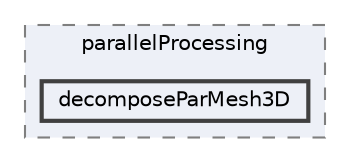 digraph "libfvMeshTopoChangers/applications/utilities/parallelProcessing/decomposeParMesh3D"
{
 // LATEX_PDF_SIZE
  bgcolor="transparent";
  edge [fontname=Helvetica,fontsize=10,labelfontname=Helvetica,labelfontsize=10];
  node [fontname=Helvetica,fontsize=10,shape=box,height=0.2,width=0.4];
  compound=true
  subgraph clusterdir_7deed2a87f9f462573ad9fd1d4122b39 {
    graph [ bgcolor="#edf0f7", pencolor="grey50", label="parallelProcessing", fontname=Helvetica,fontsize=10 style="filled,dashed", URL="dir_7deed2a87f9f462573ad9fd1d4122b39.html",tooltip=""]
  dir_003feca84b51803416a7d5c6cbac8245 [label="decomposeParMesh3D", fillcolor="#edf0f7", color="grey25", style="filled,bold", URL="dir_003feca84b51803416a7d5c6cbac8245.html",tooltip=""];
  }
}

